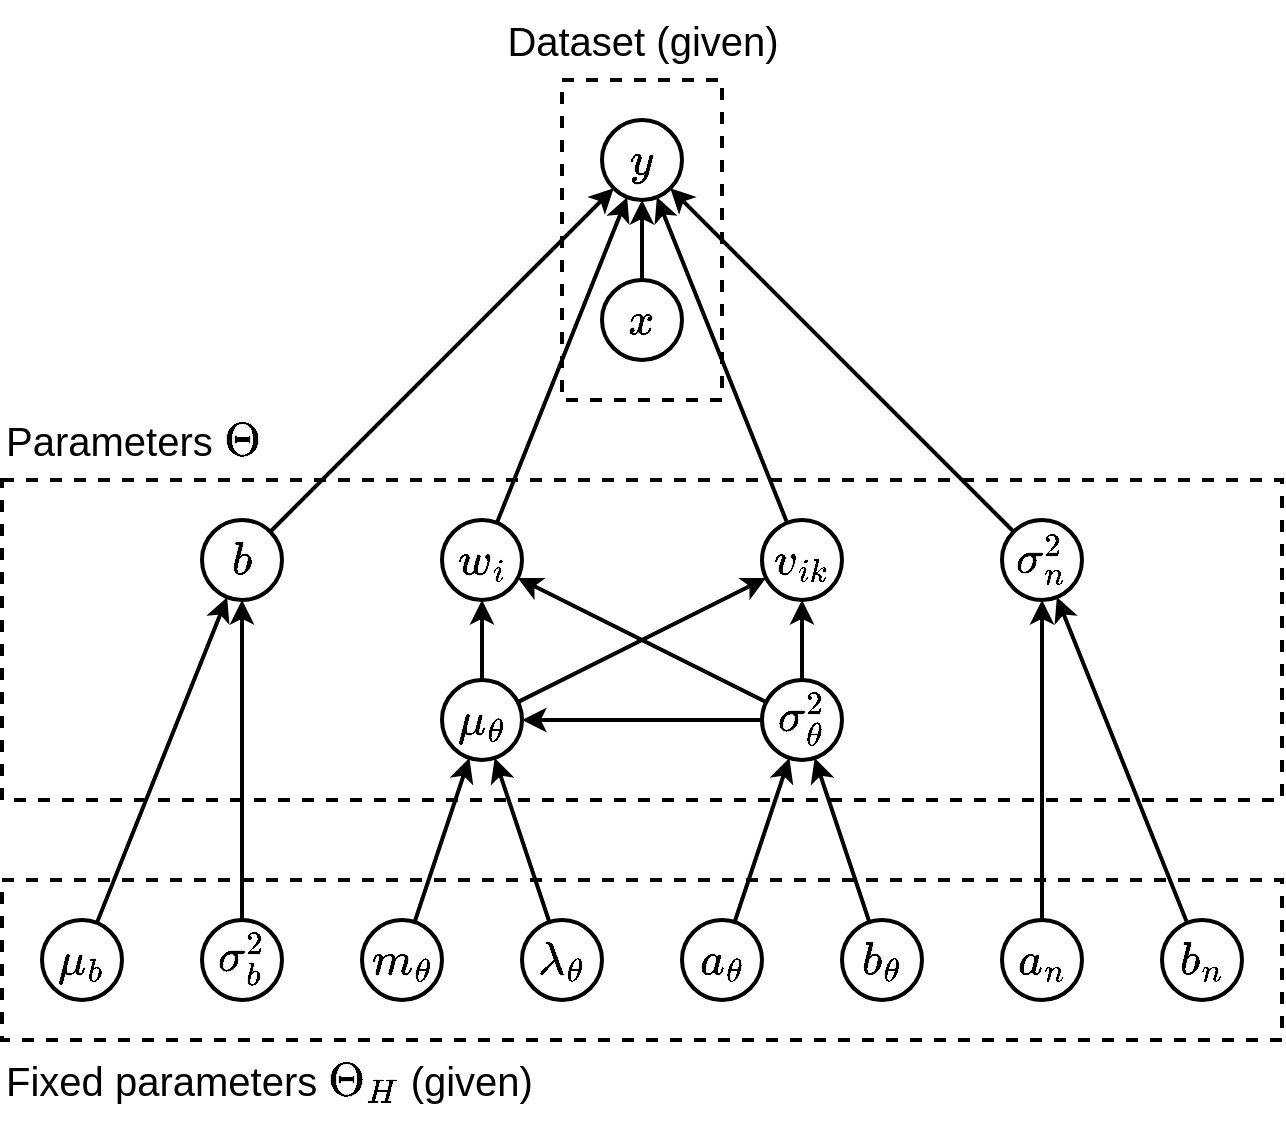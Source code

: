 <mxfile>
    <diagram id="7oGuD-ZOwlNKxcRyv51l" name="ページ1">
        <mxGraphModel dx="740" dy="551" grid="1" gridSize="10" guides="1" tooltips="1" connect="1" arrows="1" fold="1" page="1" pageScale="1" pageWidth="827" pageHeight="1169" math="1" shadow="0">
            <root>
                <mxCell id="0"/>
                <mxCell id="1" parent="0"/>
                <mxCell id="4" style="html=1;fontFamily=Latin Modern Roman;fontSize=24;strokeWidth=2;" parent="1" source="3" target="13" edge="1">
                    <mxGeometry relative="1" as="geometry">
                        <mxPoint x="370" y="140" as="targetPoint"/>
                    </mxGeometry>
                </mxCell>
                <mxCell id="3" value="\( x \)" style="ellipse;whiteSpace=wrap;html=1;fontSize=24;fontFamily=Latin Modern Roman;verticalAlign=middle;spacing=2;spacingTop=-6;strokeWidth=2;" parent="1" vertex="1">
                    <mxGeometry x="320" y="160" width="40" height="40" as="geometry"/>
                </mxCell>
                <mxCell id="10" style="html=1;strokeWidth=2;fontFamily=Latin Modern Roman;fontSize=24;" parent="1" source="5" edge="1" target="13">
                    <mxGeometry relative="1" as="geometry">
                        <mxPoint x="300" y="200" as="targetPoint"/>
                    </mxGeometry>
                </mxCell>
                <mxCell id="5" value="\( w_{i} \)" style="ellipse;whiteSpace=wrap;html=1;fontSize=24;fontFamily=Latin Modern Roman;verticalAlign=middle;spacing=2;spacingTop=-6;strokeWidth=2;" parent="1" vertex="1">
                    <mxGeometry x="240" y="280" width="40" height="40" as="geometry"/>
                </mxCell>
                <mxCell id="9" style="html=1;strokeWidth=2;fontFamily=Latin Modern Roman;fontSize=24;" parent="1" source="6" edge="1" target="13">
                    <mxGeometry relative="1" as="geometry">
                        <mxPoint x="300" y="170" as="targetPoint"/>
                    </mxGeometry>
                </mxCell>
                <mxCell id="6" value="\( v_{ik} \)" style="ellipse;whiteSpace=wrap;html=1;fontSize=24;fontFamily=Latin Modern Roman;verticalAlign=middle;spacing=2;spacingTop=-6;strokeWidth=2;" parent="1" vertex="1">
                    <mxGeometry x="400" y="280" width="40" height="40" as="geometry"/>
                </mxCell>
                <mxCell id="12" style="html=1;strokeWidth=2;fontFamily=Latin Modern Roman;fontSize=24;" parent="1" source="11" edge="1" target="13">
                    <mxGeometry relative="1" as="geometry">
                        <mxPoint x="300" y="200" as="targetPoint"/>
                        <Array as="points"/>
                        <mxPoint x="220" y="290" as="sourcePoint"/>
                    </mxGeometry>
                </mxCell>
                <mxCell id="11" value="\( b \)" style="ellipse;whiteSpace=wrap;html=1;fontSize=24;fontFamily=Latin Modern Roman;verticalAlign=middle;spacing=2;spacingTop=-6;strokeWidth=2;" parent="1" vertex="1">
                    <mxGeometry x="120" y="280" width="40" height="40" as="geometry"/>
                </mxCell>
                <mxCell id="13" value="\( y \)" style="ellipse;whiteSpace=wrap;html=1;fontSize=24;fontFamily=Latin Modern Roman;verticalAlign=middle;spacing=2;spacingTop=-6;strokeWidth=2;" parent="1" vertex="1">
                    <mxGeometry x="320" y="80" width="40" height="40" as="geometry"/>
                </mxCell>
                <mxCell id="17" style="html=1;strokeWidth=2;fontFamily=Latin Modern Roman;fontSize=24;" parent="1" source="16" target="13" edge="1">
                    <mxGeometry relative="1" as="geometry"/>
                </mxCell>
                <mxCell id="16" value="\( \sigma_n^2 \)" style="ellipse;whiteSpace=wrap;html=1;fontSize=24;fontFamily=Latin Modern Roman;verticalAlign=middle;spacing=2;spacingTop=-6;strokeWidth=2;" parent="1" vertex="1">
                    <mxGeometry x="520" y="280" width="40" height="40" as="geometry"/>
                </mxCell>
                <mxCell id="22" style="html=1;strokeWidth=2;" edge="1" parent="1" source="19" target="16">
                    <mxGeometry relative="1" as="geometry"/>
                </mxCell>
                <mxCell id="19" value="\( b_n \)" style="ellipse;whiteSpace=wrap;html=1;fontSize=24;fontFamily=Latin Modern Roman;verticalAlign=middle;spacing=2;spacingTop=-6;strokeWidth=2;direction=south;" vertex="1" parent="1">
                    <mxGeometry x="600" y="480" width="40" height="40" as="geometry"/>
                </mxCell>
                <mxCell id="26" style="html=1;strokeWidth=2;" edge="1" parent="1" source="23" target="5">
                    <mxGeometry relative="1" as="geometry"/>
                </mxCell>
                <mxCell id="27" style="html=1;strokeWidth=2;" edge="1" parent="1" source="23" target="6">
                    <mxGeometry relative="1" as="geometry"/>
                </mxCell>
                <mxCell id="23" value="\( \mu_\theta&lt;br&gt;\)" style="ellipse;whiteSpace=wrap;html=1;fontSize=24;fontFamily=Latin Modern Roman;verticalAlign=middle;spacing=2;spacingTop=-6;strokeWidth=2;" vertex="1" parent="1">
                    <mxGeometry x="240" y="360" width="40" height="40" as="geometry"/>
                </mxCell>
                <mxCell id="28" style="html=1;strokeWidth=2;" edge="1" parent="1" source="24" target="6">
                    <mxGeometry relative="1" as="geometry"/>
                </mxCell>
                <mxCell id="30" style="html=1;strokeWidth=2;" edge="1" parent="1" source="24" target="23">
                    <mxGeometry relative="1" as="geometry"/>
                </mxCell>
                <mxCell id="31" style="html=1;strokeWidth=2;" edge="1" parent="1" source="24" target="5">
                    <mxGeometry relative="1" as="geometry">
                        <mxPoint x="420" y="370" as="sourcePoint"/>
                    </mxGeometry>
                </mxCell>
                <mxCell id="24" value="\( \sigma^2_\theta&lt;br&gt;\)" style="ellipse;whiteSpace=wrap;html=1;fontSize=24;fontFamily=Latin Modern Roman;verticalAlign=middle;spacing=2;spacingTop=-6;strokeWidth=2;" vertex="1" parent="1">
                    <mxGeometry x="400" y="360" width="40" height="40" as="geometry"/>
                </mxCell>
                <mxCell id="35" style="html=1;strokeWidth=2;" edge="1" parent="1" source="32" target="23">
                    <mxGeometry relative="1" as="geometry"/>
                </mxCell>
                <mxCell id="32" value="\( \lambda_\theta&lt;br&gt;\)" style="ellipse;whiteSpace=wrap;html=1;fontSize=24;fontFamily=Latin Modern Roman;verticalAlign=middle;spacing=2;spacingTop=-6;strokeWidth=2;" vertex="1" parent="1">
                    <mxGeometry x="280" y="480" width="40" height="40" as="geometry"/>
                </mxCell>
                <mxCell id="34" style="html=1;strokeWidth=2;" edge="1" parent="1" source="33" target="23">
                    <mxGeometry relative="1" as="geometry"/>
                </mxCell>
                <mxCell id="33" value="\( m_\theta&lt;br&gt;\)" style="ellipse;whiteSpace=wrap;html=1;fontSize=24;fontFamily=Latin Modern Roman;verticalAlign=middle;spacing=2;spacingTop=-6;strokeWidth=2;" vertex="1" parent="1">
                    <mxGeometry x="200" y="480" width="40" height="40" as="geometry"/>
                </mxCell>
                <mxCell id="40" style="edgeStyle=none;html=1;strokeWidth=2;" edge="1" parent="1" source="38" target="24">
                    <mxGeometry relative="1" as="geometry"/>
                </mxCell>
                <mxCell id="38" value="\( a_\theta&lt;br&gt;\)" style="ellipse;whiteSpace=wrap;html=1;fontSize=24;fontFamily=Latin Modern Roman;verticalAlign=middle;spacing=2;spacingTop=-6;strokeWidth=2;" vertex="1" parent="1">
                    <mxGeometry x="360" y="480" width="40" height="40" as="geometry"/>
                </mxCell>
                <mxCell id="41" style="edgeStyle=none;html=1;strokeWidth=2;" edge="1" parent="1" source="39" target="24">
                    <mxGeometry relative="1" as="geometry"/>
                </mxCell>
                <mxCell id="39" value="\( b_\theta&lt;br&gt;\)" style="ellipse;whiteSpace=wrap;html=1;fontSize=24;fontFamily=Latin Modern Roman;verticalAlign=middle;spacing=2;spacingTop=-6;strokeWidth=2;" vertex="1" parent="1">
                    <mxGeometry x="440" y="480" width="40" height="40" as="geometry"/>
                </mxCell>
                <mxCell id="44" style="edgeStyle=none;html=1;strokeWidth=2;" edge="1" parent="1" source="42" target="11">
                    <mxGeometry relative="1" as="geometry"/>
                </mxCell>
                <mxCell id="42" value="\( \mu_b \)" style="ellipse;whiteSpace=wrap;html=1;fontSize=24;fontFamily=Latin Modern Roman;verticalAlign=middle;spacing=2;spacingTop=-6;strokeWidth=2;" vertex="1" parent="1">
                    <mxGeometry x="40" y="480" width="40" height="40" as="geometry"/>
                </mxCell>
                <mxCell id="45" style="edgeStyle=none;html=1;strokeWidth=2;" edge="1" parent="1" source="43" target="11">
                    <mxGeometry relative="1" as="geometry"/>
                </mxCell>
                <mxCell id="43" value="\( \sigma^2_b \)" style="ellipse;whiteSpace=wrap;html=1;fontSize=24;fontFamily=Latin Modern Roman;verticalAlign=middle;spacing=2;spacingTop=-6;strokeWidth=2;" vertex="1" parent="1">
                    <mxGeometry x="120" y="480" width="40" height="40" as="geometry"/>
                </mxCell>
                <mxCell id="47" style="edgeStyle=none;html=1;strokeWidth=2;" edge="1" parent="1" source="46" target="16">
                    <mxGeometry relative="1" as="geometry"/>
                </mxCell>
                <mxCell id="46" value="\( a_n \)" style="ellipse;whiteSpace=wrap;html=1;fontSize=24;fontFamily=Latin Modern Roman;verticalAlign=middle;spacing=2;spacingTop=-6;strokeWidth=2;direction=south;" vertex="1" parent="1">
                    <mxGeometry x="520" y="480" width="40" height="40" as="geometry"/>
                </mxCell>
                <mxCell id="48" value="" style="whiteSpace=wrap;html=1;fillColor=none;strokeWidth=2;dashed=1;" vertex="1" parent="1">
                    <mxGeometry x="300" y="60" width="80" height="160" as="geometry"/>
                </mxCell>
                <mxCell id="49" value="Dataset (given)" style="text;html=1;align=center;verticalAlign=middle;resizable=0;points=[];autosize=1;strokeColor=none;fillColor=none;fontFamily=Arial;fontSize=20;" vertex="1" parent="1">
                    <mxGeometry x="260" y="20" width="160" height="40" as="geometry"/>
                </mxCell>
                <mxCell id="52" value="" style="whiteSpace=wrap;html=1;fillColor=none;strokeWidth=2;dashed=1;" vertex="1" parent="1">
                    <mxGeometry x="20" y="460" width="640" height="80" as="geometry"/>
                </mxCell>
                <mxCell id="53" value="Fixed parameters \(\Theta_H\) (given)" style="text;html=1;align=left;verticalAlign=middle;resizable=0;points=[];autosize=1;strokeColor=none;fillColor=none;fontFamily=Arial;fontSize=20;" vertex="1" parent="1">
                    <mxGeometry x="20" y="540" width="360" height="40" as="geometry"/>
                </mxCell>
                <mxCell id="55" value="Parameters \( \Theta \)" style="text;html=1;align=left;verticalAlign=middle;resizable=0;points=[];autosize=1;strokeColor=none;fillColor=none;fontFamily=Arial;fontSize=20;" vertex="1" parent="1">
                    <mxGeometry x="20" y="220" width="220" height="40" as="geometry"/>
                </mxCell>
                <mxCell id="56" value="" style="whiteSpace=wrap;html=1;fillColor=none;strokeWidth=2;dashed=1;" vertex="1" parent="1">
                    <mxGeometry x="20" y="260" width="640" height="160" as="geometry"/>
                </mxCell>
            </root>
        </mxGraphModel>
    </diagram>
</mxfile>
